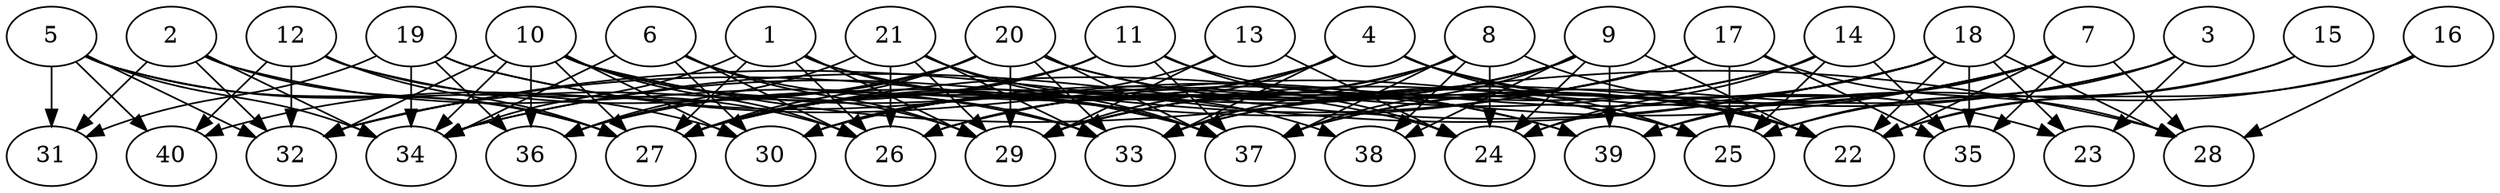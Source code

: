// DAG automatically generated by daggen at Thu Oct  3 14:06:50 2019
// ./daggen --dot -n 40 --ccr 0.3 --fat 0.9 --regular 0.7 --density 0.5 --mindata 5242880 --maxdata 52428800 
digraph G {
  1 [size="62853120", alpha="0.11", expect_size="18855936"] 
  1 -> 26 [size ="18855936"]
  1 -> 27 [size ="18855936"]
  1 -> 29 [size ="18855936"]
  1 -> 34 [size ="18855936"]
  1 -> 37 [size ="18855936"]
  1 -> 39 [size ="18855936"]
  2 [size="145971200", alpha="0.08", expect_size="43791360"] 
  2 -> 27 [size ="43791360"]
  2 -> 31 [size ="43791360"]
  2 -> 32 [size ="43791360"]
  2 -> 33 [size ="43791360"]
  2 -> 34 [size ="43791360"]
  3 [size="118988800", alpha="0.17", expect_size="35696640"] 
  3 -> 23 [size ="35696640"]
  3 -> 25 [size ="35696640"]
  3 -> 33 [size ="35696640"]
  3 -> 37 [size ="35696640"]
  4 [size="126641493", alpha="0.00", expect_size="37992448"] 
  4 -> 22 [size ="37992448"]
  4 -> 23 [size ="37992448"]
  4 -> 25 [size ="37992448"]
  4 -> 27 [size ="37992448"]
  4 -> 29 [size ="37992448"]
  4 -> 30 [size ="37992448"]
  4 -> 33 [size ="37992448"]
  4 -> 36 [size ="37992448"]
  5 [size="121204053", alpha="0.03", expect_size="36361216"] 
  5 -> 27 [size ="36361216"]
  5 -> 30 [size ="36361216"]
  5 -> 31 [size ="36361216"]
  5 -> 32 [size ="36361216"]
  5 -> 34 [size ="36361216"]
  5 -> 40 [size ="36361216"]
  6 [size="132345173", alpha="0.14", expect_size="39703552"] 
  6 -> 26 [size ="39703552"]
  6 -> 29 [size ="39703552"]
  6 -> 30 [size ="39703552"]
  6 -> 33 [size ="39703552"]
  6 -> 34 [size ="39703552"]
  7 [size="166232747", alpha="0.16", expect_size="49869824"] 
  7 -> 22 [size ="49869824"]
  7 -> 24 [size ="49869824"]
  7 -> 27 [size ="49869824"]
  7 -> 28 [size ="49869824"]
  7 -> 29 [size ="49869824"]
  7 -> 33 [size ="49869824"]
  7 -> 35 [size ="49869824"]
  7 -> 39 [size ="49869824"]
  8 [size="142564693", alpha="0.11", expect_size="42769408"] 
  8 -> 22 [size ="42769408"]
  8 -> 24 [size ="42769408"]
  8 -> 26 [size ="42769408"]
  8 -> 27 [size ="42769408"]
  8 -> 33 [size ="42769408"]
  8 -> 37 [size ="42769408"]
  8 -> 38 [size ="42769408"]
  9 [size="115404800", alpha="0.08", expect_size="34621440"] 
  9 -> 22 [size ="34621440"]
  9 -> 24 [size ="34621440"]
  9 -> 26 [size ="34621440"]
  9 -> 27 [size ="34621440"]
  9 -> 30 [size ="34621440"]
  9 -> 37 [size ="34621440"]
  9 -> 38 [size ="34621440"]
  9 -> 39 [size ="34621440"]
  10 [size="103546880", alpha="0.11", expect_size="31064064"] 
  10 -> 24 [size ="31064064"]
  10 -> 26 [size ="31064064"]
  10 -> 27 [size ="31064064"]
  10 -> 28 [size ="31064064"]
  10 -> 29 [size ="31064064"]
  10 -> 30 [size ="31064064"]
  10 -> 32 [size ="31064064"]
  10 -> 34 [size ="31064064"]
  10 -> 36 [size ="31064064"]
  11 [size="154453333", alpha="0.18", expect_size="46336000"] 
  11 -> 22 [size ="46336000"]
  11 -> 24 [size ="46336000"]
  11 -> 27 [size ="46336000"]
  11 -> 32 [size ="46336000"]
  11 -> 37 [size ="46336000"]
  12 [size="84633600", alpha="0.06", expect_size="25390080"] 
  12 -> 26 [size ="25390080"]
  12 -> 27 [size ="25390080"]
  12 -> 32 [size ="25390080"]
  12 -> 37 [size ="25390080"]
  12 -> 40 [size ="25390080"]
  13 [size="147080533", alpha="0.04", expect_size="44124160"] 
  13 -> 24 [size ="44124160"]
  13 -> 29 [size ="44124160"]
  13 -> 30 [size ="44124160"]
  14 [size="125494613", alpha="0.08", expect_size="37648384"] 
  14 -> 24 [size ="37648384"]
  14 -> 25 [size ="37648384"]
  14 -> 29 [size ="37648384"]
  14 -> 30 [size ="37648384"]
  14 -> 35 [size ="37648384"]
  15 [size="128375467", alpha="0.06", expect_size="38512640"] 
  15 -> 22 [size ="38512640"]
  15 -> 25 [size ="38512640"]
  16 [size="155221333", alpha="0.08", expect_size="46566400"] 
  16 -> 22 [size ="46566400"]
  16 -> 28 [size ="46566400"]
  16 -> 39 [size ="46566400"]
  17 [size="105328640", alpha="0.10", expect_size="31598592"] 
  17 -> 25 [size ="31598592"]
  17 -> 28 [size ="31598592"]
  17 -> 29 [size ="31598592"]
  17 -> 32 [size ="31598592"]
  17 -> 34 [size ="31598592"]
  17 -> 35 [size ="31598592"]
  18 [size="71133867", alpha="0.08", expect_size="21340160"] 
  18 -> 22 [size ="21340160"]
  18 -> 23 [size ="21340160"]
  18 -> 26 [size ="21340160"]
  18 -> 28 [size ="21340160"]
  18 -> 32 [size ="21340160"]
  18 -> 34 [size ="21340160"]
  18 -> 35 [size ="21340160"]
  18 -> 37 [size ="21340160"]
  19 [size="159604053", alpha="0.12", expect_size="47881216"] 
  19 -> 25 [size ="47881216"]
  19 -> 31 [size ="47881216"]
  19 -> 34 [size ="47881216"]
  19 -> 36 [size ="47881216"]
  19 -> 39 [size ="47881216"]
  20 [size="67703467", alpha="0.11", expect_size="20311040"] 
  20 -> 22 [size ="20311040"]
  20 -> 25 [size ="20311040"]
  20 -> 27 [size ="20311040"]
  20 -> 29 [size ="20311040"]
  20 -> 33 [size ="20311040"]
  20 -> 36 [size ="20311040"]
  20 -> 37 [size ="20311040"]
  20 -> 40 [size ="20311040"]
  21 [size="153497600", alpha="0.16", expect_size="46049280"] 
  21 -> 26 [size ="46049280"]
  21 -> 29 [size ="46049280"]
  21 -> 33 [size ="46049280"]
  21 -> 36 [size ="46049280"]
  21 -> 37 [size ="46049280"]
  21 -> 38 [size ="46049280"]
  22 [size="140987733", alpha="0.17", expect_size="42296320"] 
  23 [size="32354987", alpha="0.10", expect_size="9706496"] 
  24 [size="61893973", alpha="0.18", expect_size="18568192"] 
  25 [size="121101653", alpha="0.19", expect_size="36330496"] 
  26 [size="171591680", alpha="0.15", expect_size="51477504"] 
  27 [size="79158613", alpha="0.09", expect_size="23747584"] 
  28 [size="158057813", alpha="0.19", expect_size="47417344"] 
  29 [size="65693013", alpha="0.02", expect_size="19707904"] 
  30 [size="162010453", alpha="0.16", expect_size="48603136"] 
  31 [size="91695787", alpha="0.07", expect_size="27508736"] 
  32 [size="57408853", alpha="0.07", expect_size="17222656"] 
  33 [size="30361600", alpha="0.03", expect_size="9108480"] 
  34 [size="112063147", alpha="0.13", expect_size="33618944"] 
  35 [size="97116160", alpha="0.17", expect_size="29134848"] 
  36 [size="89248427", alpha="0.18", expect_size="26774528"] 
  37 [size="46039040", alpha="0.11", expect_size="13811712"] 
  38 [size="116254720", alpha="0.10", expect_size="34876416"] 
  39 [size="110407680", alpha="0.08", expect_size="33122304"] 
  40 [size="126436693", alpha="0.12", expect_size="37931008"] 
}
